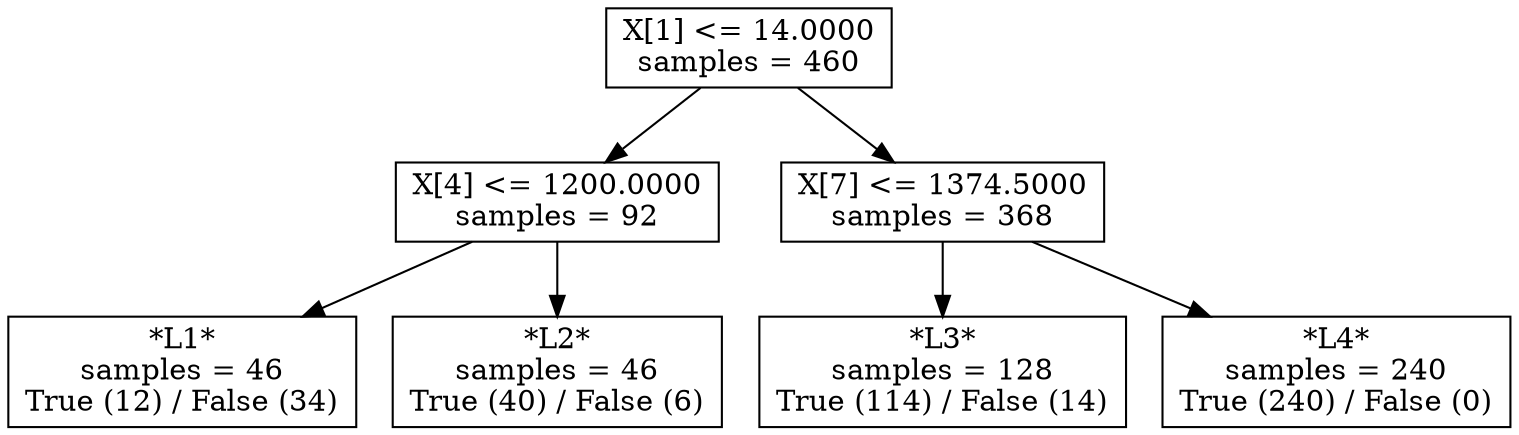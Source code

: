 digraph Tree {
0 [label="X[1] <= 14.0000\nsamples = 460", shape="box"] ;
1 [label="X[4] <= 1200.0000\nsamples = 92", shape="box"] ;
0 -> 1 ;
2 [label="*L1*\nsamples = 46\nTrue (12) / False (34)", shape="box"] ;
1 -> 2 ;
3 [label="*L2*\nsamples = 46\nTrue (40) / False (6)", shape="box"] ;
1 -> 3 ;
4 [label="X[7] <= 1374.5000\nsamples = 368", shape="box"] ;
0 -> 4 ;
5 [label="*L3*\nsamples = 128\nTrue (114) / False (14)", shape="box"] ;
4 -> 5 ;
6 [label="*L4*\nsamples = 240\nTrue (240) / False (0)", shape="box"] ;
4 -> 6 ;
}
